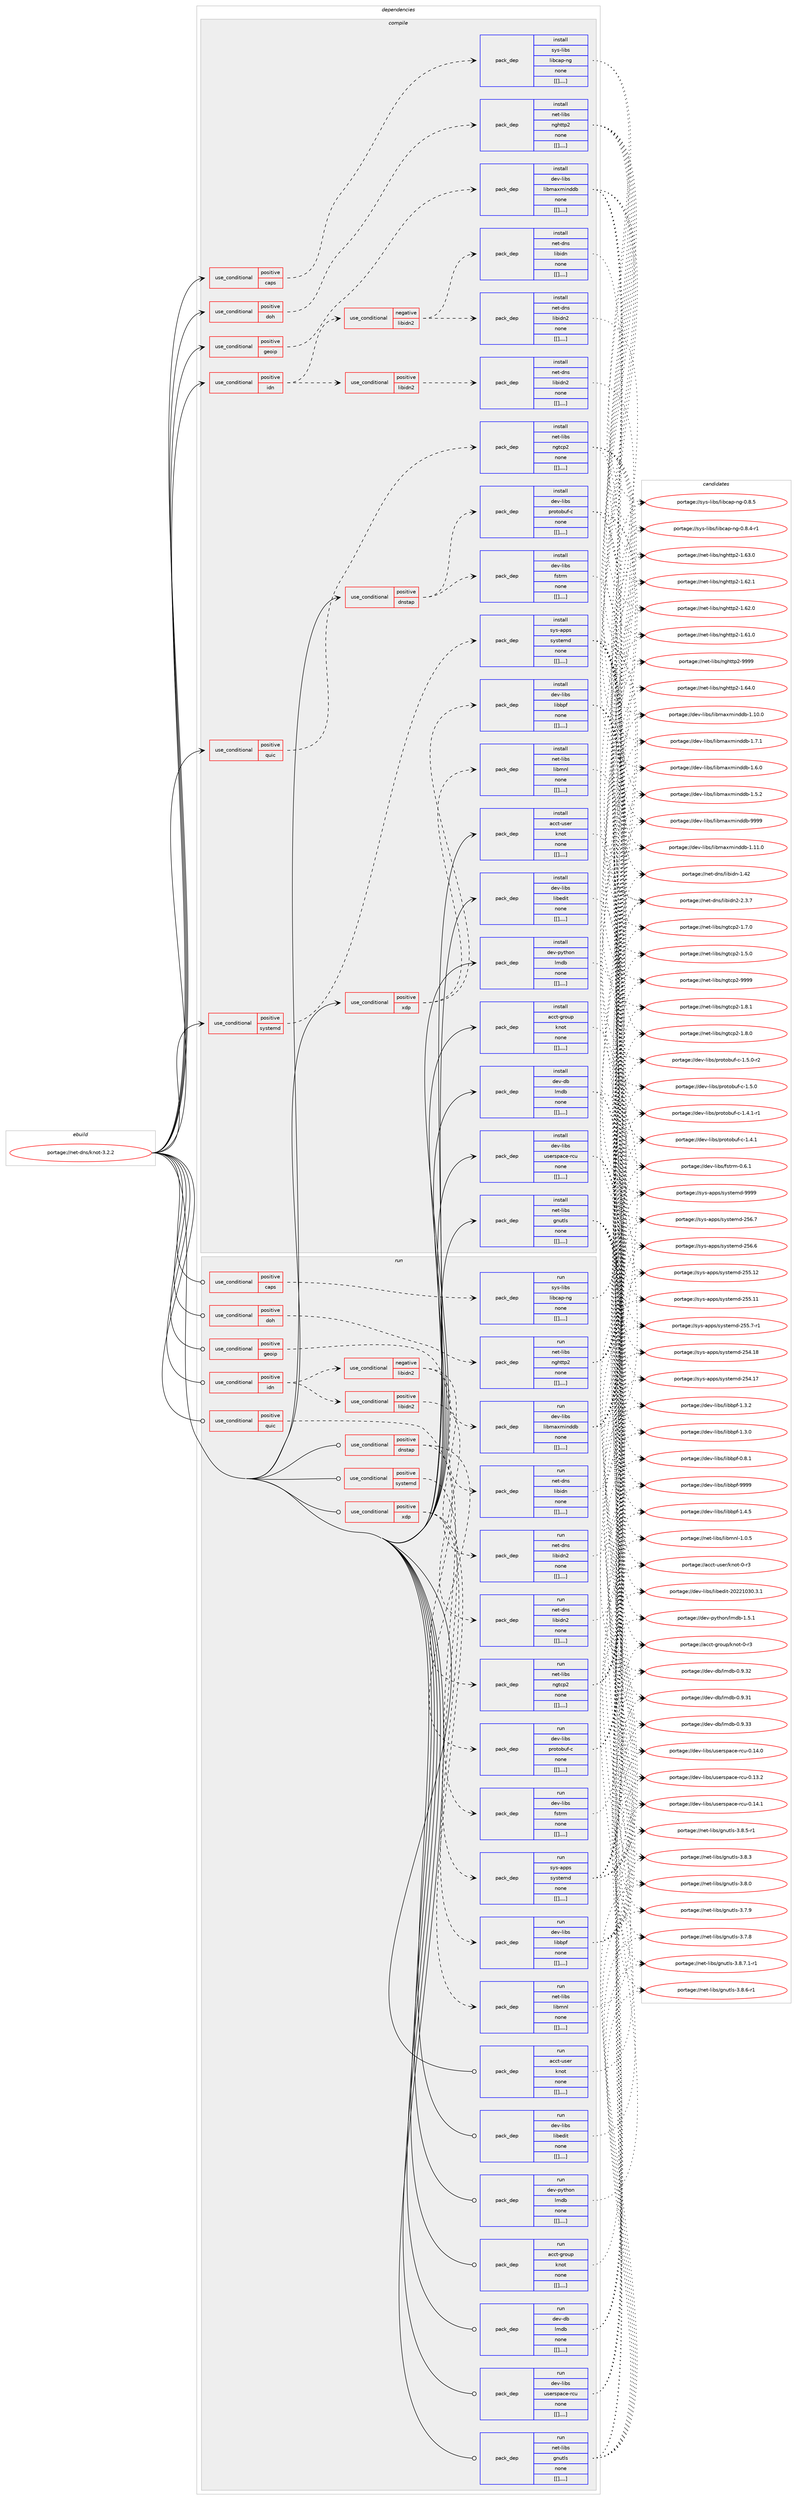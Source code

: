 digraph prolog {

# *************
# Graph options
# *************

newrank=true;
concentrate=true;
compound=true;
graph [rankdir=LR,fontname=Helvetica,fontsize=10,ranksep=1.5];#, ranksep=2.5, nodesep=0.2];
edge  [arrowhead=vee];
node  [fontname=Helvetica,fontsize=10];

# **********
# The ebuild
# **********

subgraph cluster_leftcol {
color=gray;
label=<<i>ebuild</i>>;
id [label="portage://net-dns/knot-3.2.2", color=red, width=4, href="../net-dns/knot-3.2.2.svg"];
}

# ****************
# The dependencies
# ****************

subgraph cluster_midcol {
color=gray;
label=<<i>dependencies</i>>;
subgraph cluster_compile {
fillcolor="#eeeeee";
style=filled;
label=<<i>compile</i>>;
subgraph cond95953 {
dependency368768 [label=<<TABLE BORDER="0" CELLBORDER="1" CELLSPACING="0" CELLPADDING="4"><TR><TD ROWSPAN="3" CELLPADDING="10">use_conditional</TD></TR><TR><TD>positive</TD></TR><TR><TD>caps</TD></TR></TABLE>>, shape=none, color=red];
subgraph pack269928 {
dependency368772 [label=<<TABLE BORDER="0" CELLBORDER="1" CELLSPACING="0" CELLPADDING="4" WIDTH="220"><TR><TD ROWSPAN="6" CELLPADDING="30">pack_dep</TD></TR><TR><TD WIDTH="110">install</TD></TR><TR><TD>sys-libs</TD></TR><TR><TD>libcap-ng</TD></TR><TR><TD>none</TD></TR><TR><TD>[[],,,,]</TD></TR></TABLE>>, shape=none, color=blue];
}
dependency368768:e -> dependency368772:w [weight=20,style="dashed",arrowhead="vee"];
}
id:e -> dependency368768:w [weight=20,style="solid",arrowhead="vee"];
subgraph cond95979 {
dependency368817 [label=<<TABLE BORDER="0" CELLBORDER="1" CELLSPACING="0" CELLPADDING="4"><TR><TD ROWSPAN="3" CELLPADDING="10">use_conditional</TD></TR><TR><TD>positive</TD></TR><TR><TD>dnstap</TD></TR></TABLE>>, shape=none, color=red];
subgraph pack269955 {
dependency368820 [label=<<TABLE BORDER="0" CELLBORDER="1" CELLSPACING="0" CELLPADDING="4" WIDTH="220"><TR><TD ROWSPAN="6" CELLPADDING="30">pack_dep</TD></TR><TR><TD WIDTH="110">install</TD></TR><TR><TD>dev-libs</TD></TR><TR><TD>fstrm</TD></TR><TR><TD>none</TD></TR><TR><TD>[[],,,,]</TD></TR></TABLE>>, shape=none, color=blue];
}
dependency368817:e -> dependency368820:w [weight=20,style="dashed",arrowhead="vee"];
subgraph pack269988 {
dependency368891 [label=<<TABLE BORDER="0" CELLBORDER="1" CELLSPACING="0" CELLPADDING="4" WIDTH="220"><TR><TD ROWSPAN="6" CELLPADDING="30">pack_dep</TD></TR><TR><TD WIDTH="110">install</TD></TR><TR><TD>dev-libs</TD></TR><TR><TD>protobuf-c</TD></TR><TR><TD>none</TD></TR><TR><TD>[[],,,,]</TD></TR></TABLE>>, shape=none, color=blue];
}
dependency368817:e -> dependency368891:w [weight=20,style="dashed",arrowhead="vee"];
}
id:e -> dependency368817:w [weight=20,style="solid",arrowhead="vee"];
subgraph cond96036 {
dependency368938 [label=<<TABLE BORDER="0" CELLBORDER="1" CELLSPACING="0" CELLPADDING="4"><TR><TD ROWSPAN="3" CELLPADDING="10">use_conditional</TD></TR><TR><TD>positive</TD></TR><TR><TD>doh</TD></TR></TABLE>>, shape=none, color=red];
subgraph pack270042 {
dependency368985 [label=<<TABLE BORDER="0" CELLBORDER="1" CELLSPACING="0" CELLPADDING="4" WIDTH="220"><TR><TD ROWSPAN="6" CELLPADDING="30">pack_dep</TD></TR><TR><TD WIDTH="110">install</TD></TR><TR><TD>net-libs</TD></TR><TR><TD>nghttp2</TD></TR><TR><TD>none</TD></TR><TR><TD>[[],,,,]</TD></TR></TABLE>>, shape=none, color=blue];
}
dependency368938:e -> dependency368985:w [weight=20,style="dashed",arrowhead="vee"];
}
id:e -> dependency368938:w [weight=20,style="solid",arrowhead="vee"];
subgraph cond96064 {
dependency369078 [label=<<TABLE BORDER="0" CELLBORDER="1" CELLSPACING="0" CELLPADDING="4"><TR><TD ROWSPAN="3" CELLPADDING="10">use_conditional</TD></TR><TR><TD>positive</TD></TR><TR><TD>geoip</TD></TR></TABLE>>, shape=none, color=red];
subgraph pack270116 {
dependency369081 [label=<<TABLE BORDER="0" CELLBORDER="1" CELLSPACING="0" CELLPADDING="4" WIDTH="220"><TR><TD ROWSPAN="6" CELLPADDING="30">pack_dep</TD></TR><TR><TD WIDTH="110">install</TD></TR><TR><TD>dev-libs</TD></TR><TR><TD>libmaxminddb</TD></TR><TR><TD>none</TD></TR><TR><TD>[[],,,,]</TD></TR></TABLE>>, shape=none, color=blue];
}
dependency369078:e -> dependency369081:w [weight=20,style="dashed",arrowhead="vee"];
}
id:e -> dependency369078:w [weight=20,style="solid",arrowhead="vee"];
subgraph cond96093 {
dependency369088 [label=<<TABLE BORDER="0" CELLBORDER="1" CELLSPACING="0" CELLPADDING="4"><TR><TD ROWSPAN="3" CELLPADDING="10">use_conditional</TD></TR><TR><TD>positive</TD></TR><TR><TD>idn</TD></TR></TABLE>>, shape=none, color=red];
subgraph cond96096 {
dependency369115 [label=<<TABLE BORDER="0" CELLBORDER="1" CELLSPACING="0" CELLPADDING="4"><TR><TD ROWSPAN="3" CELLPADDING="10">use_conditional</TD></TR><TR><TD>negative</TD></TR><TR><TD>libidn2</TD></TR></TABLE>>, shape=none, color=red];
subgraph pack270143 {
dependency369140 [label=<<TABLE BORDER="0" CELLBORDER="1" CELLSPACING="0" CELLPADDING="4" WIDTH="220"><TR><TD ROWSPAN="6" CELLPADDING="30">pack_dep</TD></TR><TR><TD WIDTH="110">install</TD></TR><TR><TD>net-dns</TD></TR><TR><TD>libidn</TD></TR><TR><TD>none</TD></TR><TR><TD>[[],,,,]</TD></TR></TABLE>>, shape=none, color=blue];
}
dependency369115:e -> dependency369140:w [weight=20,style="dashed",arrowhead="vee"];
subgraph pack270145 {
dependency369143 [label=<<TABLE BORDER="0" CELLBORDER="1" CELLSPACING="0" CELLPADDING="4" WIDTH="220"><TR><TD ROWSPAN="6" CELLPADDING="30">pack_dep</TD></TR><TR><TD WIDTH="110">install</TD></TR><TR><TD>net-dns</TD></TR><TR><TD>libidn2</TD></TR><TR><TD>none</TD></TR><TR><TD>[[],,,,]</TD></TR></TABLE>>, shape=none, color=blue];
}
dependency369115:e -> dependency369143:w [weight=20,style="dashed",arrowhead="vee"];
}
dependency369088:e -> dependency369115:w [weight=20,style="dashed",arrowhead="vee"];
subgraph cond96123 {
dependency369194 [label=<<TABLE BORDER="0" CELLBORDER="1" CELLSPACING="0" CELLPADDING="4"><TR><TD ROWSPAN="3" CELLPADDING="10">use_conditional</TD></TR><TR><TD>positive</TD></TR><TR><TD>libidn2</TD></TR></TABLE>>, shape=none, color=red];
subgraph pack270180 {
dependency369196 [label=<<TABLE BORDER="0" CELLBORDER="1" CELLSPACING="0" CELLPADDING="4" WIDTH="220"><TR><TD ROWSPAN="6" CELLPADDING="30">pack_dep</TD></TR><TR><TD WIDTH="110">install</TD></TR><TR><TD>net-dns</TD></TR><TR><TD>libidn2</TD></TR><TR><TD>none</TD></TR><TR><TD>[[],,,,]</TD></TR></TABLE>>, shape=none, color=blue];
}
dependency369194:e -> dependency369196:w [weight=20,style="dashed",arrowhead="vee"];
}
dependency369088:e -> dependency369194:w [weight=20,style="dashed",arrowhead="vee"];
}
id:e -> dependency369088:w [weight=20,style="solid",arrowhead="vee"];
subgraph cond96155 {
dependency369226 [label=<<TABLE BORDER="0" CELLBORDER="1" CELLSPACING="0" CELLPADDING="4"><TR><TD ROWSPAN="3" CELLPADDING="10">use_conditional</TD></TR><TR><TD>positive</TD></TR><TR><TD>quic</TD></TR></TABLE>>, shape=none, color=red];
subgraph pack270221 {
dependency369300 [label=<<TABLE BORDER="0" CELLBORDER="1" CELLSPACING="0" CELLPADDING="4" WIDTH="220"><TR><TD ROWSPAN="6" CELLPADDING="30">pack_dep</TD></TR><TR><TD WIDTH="110">install</TD></TR><TR><TD>net-libs</TD></TR><TR><TD>ngtcp2</TD></TR><TR><TD>none</TD></TR><TR><TD>[[],,,,]</TD></TR></TABLE>>, shape=none, color=blue];
}
dependency369226:e -> dependency369300:w [weight=20,style="dashed",arrowhead="vee"];
}
id:e -> dependency369226:w [weight=20,style="solid",arrowhead="vee"];
subgraph cond96195 {
dependency369306 [label=<<TABLE BORDER="0" CELLBORDER="1" CELLSPACING="0" CELLPADDING="4"><TR><TD ROWSPAN="3" CELLPADDING="10">use_conditional</TD></TR><TR><TD>positive</TD></TR><TR><TD>systemd</TD></TR></TABLE>>, shape=none, color=red];
subgraph pack270263 {
dependency369380 [label=<<TABLE BORDER="0" CELLBORDER="1" CELLSPACING="0" CELLPADDING="4" WIDTH="220"><TR><TD ROWSPAN="6" CELLPADDING="30">pack_dep</TD></TR><TR><TD WIDTH="110">install</TD></TR><TR><TD>sys-apps</TD></TR><TR><TD>systemd</TD></TR><TR><TD>none</TD></TR><TR><TD>[[],,,,]</TD></TR></TABLE>>, shape=none, color=blue];
}
dependency369306:e -> dependency369380:w [weight=20,style="dashed",arrowhead="vee"];
}
id:e -> dependency369306:w [weight=20,style="solid",arrowhead="vee"];
subgraph cond96250 {
dependency369481 [label=<<TABLE BORDER="0" CELLBORDER="1" CELLSPACING="0" CELLPADDING="4"><TR><TD ROWSPAN="3" CELLPADDING="10">use_conditional</TD></TR><TR><TD>positive</TD></TR><TR><TD>xdp</TD></TR></TABLE>>, shape=none, color=red];
subgraph pack270350 {
dependency369530 [label=<<TABLE BORDER="0" CELLBORDER="1" CELLSPACING="0" CELLPADDING="4" WIDTH="220"><TR><TD ROWSPAN="6" CELLPADDING="30">pack_dep</TD></TR><TR><TD WIDTH="110">install</TD></TR><TR><TD>dev-libs</TD></TR><TR><TD>libbpf</TD></TR><TR><TD>none</TD></TR><TR><TD>[[],,,,]</TD></TR></TABLE>>, shape=none, color=blue];
}
dependency369481:e -> dependency369530:w [weight=20,style="dashed",arrowhead="vee"];
subgraph pack270367 {
dependency369537 [label=<<TABLE BORDER="0" CELLBORDER="1" CELLSPACING="0" CELLPADDING="4" WIDTH="220"><TR><TD ROWSPAN="6" CELLPADDING="30">pack_dep</TD></TR><TR><TD WIDTH="110">install</TD></TR><TR><TD>net-libs</TD></TR><TR><TD>libmnl</TD></TR><TR><TD>none</TD></TR><TR><TD>[[],,,,]</TD></TR></TABLE>>, shape=none, color=blue];
}
dependency369481:e -> dependency369537:w [weight=20,style="dashed",arrowhead="vee"];
}
id:e -> dependency369481:w [weight=20,style="solid",arrowhead="vee"];
subgraph pack270369 {
dependency369587 [label=<<TABLE BORDER="0" CELLBORDER="1" CELLSPACING="0" CELLPADDING="4" WIDTH="220"><TR><TD ROWSPAN="6" CELLPADDING="30">pack_dep</TD></TR><TR><TD WIDTH="110">install</TD></TR><TR><TD>acct-group</TD></TR><TR><TD>knot</TD></TR><TR><TD>none</TD></TR><TR><TD>[[],,,,]</TD></TR></TABLE>>, shape=none, color=blue];
}
id:e -> dependency369587:w [weight=20,style="solid",arrowhead="vee"];
subgraph pack270406 {
dependency369634 [label=<<TABLE BORDER="0" CELLBORDER="1" CELLSPACING="0" CELLPADDING="4" WIDTH="220"><TR><TD ROWSPAN="6" CELLPADDING="30">pack_dep</TD></TR><TR><TD WIDTH="110">install</TD></TR><TR><TD>acct-user</TD></TR><TR><TD>knot</TD></TR><TR><TD>none</TD></TR><TR><TD>[[],,,,]</TD></TR></TABLE>>, shape=none, color=blue];
}
id:e -> dependency369634:w [weight=20,style="solid",arrowhead="vee"];
subgraph pack270456 {
dependency369685 [label=<<TABLE BORDER="0" CELLBORDER="1" CELLSPACING="0" CELLPADDING="4" WIDTH="220"><TR><TD ROWSPAN="6" CELLPADDING="30">pack_dep</TD></TR><TR><TD WIDTH="110">install</TD></TR><TR><TD>dev-db</TD></TR><TR><TD>lmdb</TD></TR><TR><TD>none</TD></TR><TR><TD>[[],,,,]</TD></TR></TABLE>>, shape=none, color=blue];
}
id:e -> dependency369685:w [weight=20,style="solid",arrowhead="vee"];
subgraph pack270488 {
dependency369719 [label=<<TABLE BORDER="0" CELLBORDER="1" CELLSPACING="0" CELLPADDING="4" WIDTH="220"><TR><TD ROWSPAN="6" CELLPADDING="30">pack_dep</TD></TR><TR><TD WIDTH="110">install</TD></TR><TR><TD>dev-libs</TD></TR><TR><TD>libedit</TD></TR><TR><TD>none</TD></TR><TR><TD>[[],,,,]</TD></TR></TABLE>>, shape=none, color=blue];
}
id:e -> dependency369719:w [weight=20,style="solid",arrowhead="vee"];
subgraph pack270490 {
dependency369721 [label=<<TABLE BORDER="0" CELLBORDER="1" CELLSPACING="0" CELLPADDING="4" WIDTH="220"><TR><TD ROWSPAN="6" CELLPADDING="30">pack_dep</TD></TR><TR><TD WIDTH="110">install</TD></TR><TR><TD>dev-libs</TD></TR><TR><TD>userspace-rcu</TD></TR><TR><TD>none</TD></TR><TR><TD>[[],,,,]</TD></TR></TABLE>>, shape=none, color=blue];
}
id:e -> dependency369721:w [weight=20,style="solid",arrowhead="vee"];
subgraph pack270503 {
dependency369748 [label=<<TABLE BORDER="0" CELLBORDER="1" CELLSPACING="0" CELLPADDING="4" WIDTH="220"><TR><TD ROWSPAN="6" CELLPADDING="30">pack_dep</TD></TR><TR><TD WIDTH="110">install</TD></TR><TR><TD>dev-python</TD></TR><TR><TD>lmdb</TD></TR><TR><TD>none</TD></TR><TR><TD>[[],,,,]</TD></TR></TABLE>>, shape=none, color=blue];
}
id:e -> dependency369748:w [weight=20,style="solid",arrowhead="vee"];
subgraph pack270522 {
dependency369803 [label=<<TABLE BORDER="0" CELLBORDER="1" CELLSPACING="0" CELLPADDING="4" WIDTH="220"><TR><TD ROWSPAN="6" CELLPADDING="30">pack_dep</TD></TR><TR><TD WIDTH="110">install</TD></TR><TR><TD>net-libs</TD></TR><TR><TD>gnutls</TD></TR><TR><TD>none</TD></TR><TR><TD>[[],,,,]</TD></TR></TABLE>>, shape=none, color=blue];
}
id:e -> dependency369803:w [weight=20,style="solid",arrowhead="vee"];
}
subgraph cluster_compileandrun {
fillcolor="#eeeeee";
style=filled;
label=<<i>compile and run</i>>;
}
subgraph cluster_run {
fillcolor="#eeeeee";
style=filled;
label=<<i>run</i>>;
subgraph cond96402 {
dependency369833 [label=<<TABLE BORDER="0" CELLBORDER="1" CELLSPACING="0" CELLPADDING="4"><TR><TD ROWSPAN="3" CELLPADDING="10">use_conditional</TD></TR><TR><TD>positive</TD></TR><TR><TD>caps</TD></TR></TABLE>>, shape=none, color=red];
subgraph pack270598 {
dependency369953 [label=<<TABLE BORDER="0" CELLBORDER="1" CELLSPACING="0" CELLPADDING="4" WIDTH="220"><TR><TD ROWSPAN="6" CELLPADDING="30">pack_dep</TD></TR><TR><TD WIDTH="110">run</TD></TR><TR><TD>sys-libs</TD></TR><TR><TD>libcap-ng</TD></TR><TR><TD>none</TD></TR><TR><TD>[[],,,,]</TD></TR></TABLE>>, shape=none, color=blue];
}
dependency369833:e -> dependency369953:w [weight=20,style="dashed",arrowhead="vee"];
}
id:e -> dependency369833:w [weight=20,style="solid",arrowhead="odot"];
subgraph cond96466 {
dependency370027 [label=<<TABLE BORDER="0" CELLBORDER="1" CELLSPACING="0" CELLPADDING="4"><TR><TD ROWSPAN="3" CELLPADDING="10">use_conditional</TD></TR><TR><TD>positive</TD></TR><TR><TD>dnstap</TD></TR></TABLE>>, shape=none, color=red];
subgraph pack270697 {
dependency370071 [label=<<TABLE BORDER="0" CELLBORDER="1" CELLSPACING="0" CELLPADDING="4" WIDTH="220"><TR><TD ROWSPAN="6" CELLPADDING="30">pack_dep</TD></TR><TR><TD WIDTH="110">run</TD></TR><TR><TD>dev-libs</TD></TR><TR><TD>fstrm</TD></TR><TR><TD>none</TD></TR><TR><TD>[[],,,,]</TD></TR></TABLE>>, shape=none, color=blue];
}
dependency370027:e -> dependency370071:w [weight=20,style="dashed",arrowhead="vee"];
subgraph pack270700 {
dependency370142 [label=<<TABLE BORDER="0" CELLBORDER="1" CELLSPACING="0" CELLPADDING="4" WIDTH="220"><TR><TD ROWSPAN="6" CELLPADDING="30">pack_dep</TD></TR><TR><TD WIDTH="110">run</TD></TR><TR><TD>dev-libs</TD></TR><TR><TD>protobuf-c</TD></TR><TR><TD>none</TD></TR><TR><TD>[[],,,,]</TD></TR></TABLE>>, shape=none, color=blue];
}
dependency370027:e -> dependency370142:w [weight=20,style="dashed",arrowhead="vee"];
}
id:e -> dependency370027:w [weight=20,style="solid",arrowhead="odot"];
subgraph cond96546 {
dependency370195 [label=<<TABLE BORDER="0" CELLBORDER="1" CELLSPACING="0" CELLPADDING="4"><TR><TD ROWSPAN="3" CELLPADDING="10">use_conditional</TD></TR><TR><TD>positive</TD></TR><TR><TD>doh</TD></TR></TABLE>>, shape=none, color=red];
subgraph pack270769 {
dependency370197 [label=<<TABLE BORDER="0" CELLBORDER="1" CELLSPACING="0" CELLPADDING="4" WIDTH="220"><TR><TD ROWSPAN="6" CELLPADDING="30">pack_dep</TD></TR><TR><TD WIDTH="110">run</TD></TR><TR><TD>net-libs</TD></TR><TR><TD>nghttp2</TD></TR><TR><TD>none</TD></TR><TR><TD>[[],,,,]</TD></TR></TABLE>>, shape=none, color=blue];
}
dependency370195:e -> dependency370197:w [weight=20,style="dashed",arrowhead="vee"];
}
id:e -> dependency370195:w [weight=20,style="solid",arrowhead="odot"];
subgraph cond96556 {
dependency370223 [label=<<TABLE BORDER="0" CELLBORDER="1" CELLSPACING="0" CELLPADDING="4"><TR><TD ROWSPAN="3" CELLPADDING="10">use_conditional</TD></TR><TR><TD>positive</TD></TR><TR><TD>geoip</TD></TR></TABLE>>, shape=none, color=red];
subgraph pack270784 {
dependency370249 [label=<<TABLE BORDER="0" CELLBORDER="1" CELLSPACING="0" CELLPADDING="4" WIDTH="220"><TR><TD ROWSPAN="6" CELLPADDING="30">pack_dep</TD></TR><TR><TD WIDTH="110">run</TD></TR><TR><TD>dev-libs</TD></TR><TR><TD>libmaxminddb</TD></TR><TR><TD>none</TD></TR><TR><TD>[[],,,,]</TD></TR></TABLE>>, shape=none, color=blue];
}
dependency370223:e -> dependency370249:w [weight=20,style="dashed",arrowhead="vee"];
}
id:e -> dependency370223:w [weight=20,style="solid",arrowhead="odot"];
subgraph cond96593 {
dependency370280 [label=<<TABLE BORDER="0" CELLBORDER="1" CELLSPACING="0" CELLPADDING="4"><TR><TD ROWSPAN="3" CELLPADDING="10">use_conditional</TD></TR><TR><TD>positive</TD></TR><TR><TD>idn</TD></TR></TABLE>>, shape=none, color=red];
subgraph cond96602 {
dependency370302 [label=<<TABLE BORDER="0" CELLBORDER="1" CELLSPACING="0" CELLPADDING="4"><TR><TD ROWSPAN="3" CELLPADDING="10">use_conditional</TD></TR><TR><TD>negative</TD></TR><TR><TD>libidn2</TD></TR></TABLE>>, shape=none, color=red];
subgraph pack270840 {
dependency370329 [label=<<TABLE BORDER="0" CELLBORDER="1" CELLSPACING="0" CELLPADDING="4" WIDTH="220"><TR><TD ROWSPAN="6" CELLPADDING="30">pack_dep</TD></TR><TR><TD WIDTH="110">run</TD></TR><TR><TD>net-dns</TD></TR><TR><TD>libidn</TD></TR><TR><TD>none</TD></TR><TR><TD>[[],,,,]</TD></TR></TABLE>>, shape=none, color=blue];
}
dependency370302:e -> dependency370329:w [weight=20,style="dashed",arrowhead="vee"];
subgraph pack270842 {
dependency370333 [label=<<TABLE BORDER="0" CELLBORDER="1" CELLSPACING="0" CELLPADDING="4" WIDTH="220"><TR><TD ROWSPAN="6" CELLPADDING="30">pack_dep</TD></TR><TR><TD WIDTH="110">run</TD></TR><TR><TD>net-dns</TD></TR><TR><TD>libidn2</TD></TR><TR><TD>none</TD></TR><TR><TD>[[],,,,]</TD></TR></TABLE>>, shape=none, color=blue];
}
dependency370302:e -> dependency370333:w [weight=20,style="dashed",arrowhead="vee"];
}
dependency370280:e -> dependency370302:w [weight=20,style="dashed",arrowhead="vee"];
subgraph cond96659 {
dependency370433 [label=<<TABLE BORDER="0" CELLBORDER="1" CELLSPACING="0" CELLPADDING="4"><TR><TD ROWSPAN="3" CELLPADDING="10">use_conditional</TD></TR><TR><TD>positive</TD></TR><TR><TD>libidn2</TD></TR></TABLE>>, shape=none, color=red];
subgraph pack270906 {
dependency370437 [label=<<TABLE BORDER="0" CELLBORDER="1" CELLSPACING="0" CELLPADDING="4" WIDTH="220"><TR><TD ROWSPAN="6" CELLPADDING="30">pack_dep</TD></TR><TR><TD WIDTH="110">run</TD></TR><TR><TD>net-dns</TD></TR><TR><TD>libidn2</TD></TR><TR><TD>none</TD></TR><TR><TD>[[],,,,]</TD></TR></TABLE>>, shape=none, color=blue];
}
dependency370433:e -> dependency370437:w [weight=20,style="dashed",arrowhead="vee"];
}
dependency370280:e -> dependency370433:w [weight=20,style="dashed",arrowhead="vee"];
}
id:e -> dependency370280:w [weight=20,style="solid",arrowhead="odot"];
subgraph cond96665 {
dependency370447 [label=<<TABLE BORDER="0" CELLBORDER="1" CELLSPACING="0" CELLPADDING="4"><TR><TD ROWSPAN="3" CELLPADDING="10">use_conditional</TD></TR><TR><TD>positive</TD></TR><TR><TD>quic</TD></TR></TABLE>>, shape=none, color=red];
subgraph pack270968 {
dependency370548 [label=<<TABLE BORDER="0" CELLBORDER="1" CELLSPACING="0" CELLPADDING="4" WIDTH="220"><TR><TD ROWSPAN="6" CELLPADDING="30">pack_dep</TD></TR><TR><TD WIDTH="110">run</TD></TR><TR><TD>net-libs</TD></TR><TR><TD>ngtcp2</TD></TR><TR><TD>none</TD></TR><TR><TD>[[],,,,]</TD></TR></TABLE>>, shape=none, color=blue];
}
dependency370447:e -> dependency370548:w [weight=20,style="dashed",arrowhead="vee"];
}
id:e -> dependency370447:w [weight=20,style="solid",arrowhead="odot"];
subgraph cond96704 {
dependency370575 [label=<<TABLE BORDER="0" CELLBORDER="1" CELLSPACING="0" CELLPADDING="4"><TR><TD ROWSPAN="3" CELLPADDING="10">use_conditional</TD></TR><TR><TD>positive</TD></TR><TR><TD>systemd</TD></TR></TABLE>>, shape=none, color=red];
subgraph pack271000 {
dependency370619 [label=<<TABLE BORDER="0" CELLBORDER="1" CELLSPACING="0" CELLPADDING="4" WIDTH="220"><TR><TD ROWSPAN="6" CELLPADDING="30">pack_dep</TD></TR><TR><TD WIDTH="110">run</TD></TR><TR><TD>sys-apps</TD></TR><TR><TD>systemd</TD></TR><TR><TD>none</TD></TR><TR><TD>[[],,,,]</TD></TR></TABLE>>, shape=none, color=blue];
}
dependency370575:e -> dependency370619:w [weight=20,style="dashed",arrowhead="vee"];
}
id:e -> dependency370575:w [weight=20,style="solid",arrowhead="odot"];
subgraph cond96756 {
dependency370687 [label=<<TABLE BORDER="0" CELLBORDER="1" CELLSPACING="0" CELLPADDING="4"><TR><TD ROWSPAN="3" CELLPADDING="10">use_conditional</TD></TR><TR><TD>positive</TD></TR><TR><TD>xdp</TD></TR></TABLE>>, shape=none, color=red];
subgraph pack271133 {
dependency370870 [label=<<TABLE BORDER="0" CELLBORDER="1" CELLSPACING="0" CELLPADDING="4" WIDTH="220"><TR><TD ROWSPAN="6" CELLPADDING="30">pack_dep</TD></TR><TR><TD WIDTH="110">run</TD></TR><TR><TD>dev-libs</TD></TR><TR><TD>libbpf</TD></TR><TR><TD>none</TD></TR><TR><TD>[[],,,,]</TD></TR></TABLE>>, shape=none, color=blue];
}
dependency370687:e -> dependency370870:w [weight=20,style="dashed",arrowhead="vee"];
subgraph pack271167 {
dependency370917 [label=<<TABLE BORDER="0" CELLBORDER="1" CELLSPACING="0" CELLPADDING="4" WIDTH="220"><TR><TD ROWSPAN="6" CELLPADDING="30">pack_dep</TD></TR><TR><TD WIDTH="110">run</TD></TR><TR><TD>net-libs</TD></TR><TR><TD>libmnl</TD></TR><TR><TD>none</TD></TR><TR><TD>[[],,,,]</TD></TR></TABLE>>, shape=none, color=blue];
}
dependency370687:e -> dependency370917:w [weight=20,style="dashed",arrowhead="vee"];
}
id:e -> dependency370687:w [weight=20,style="solid",arrowhead="odot"];
subgraph pack271186 {
dependency370925 [label=<<TABLE BORDER="0" CELLBORDER="1" CELLSPACING="0" CELLPADDING="4" WIDTH="220"><TR><TD ROWSPAN="6" CELLPADDING="30">pack_dep</TD></TR><TR><TD WIDTH="110">run</TD></TR><TR><TD>acct-group</TD></TR><TR><TD>knot</TD></TR><TR><TD>none</TD></TR><TR><TD>[[],,,,]</TD></TR></TABLE>>, shape=none, color=blue];
}
id:e -> dependency370925:w [weight=20,style="solid",arrowhead="odot"];
subgraph pack271217 {
dependency370969 [label=<<TABLE BORDER="0" CELLBORDER="1" CELLSPACING="0" CELLPADDING="4" WIDTH="220"><TR><TD ROWSPAN="6" CELLPADDING="30">pack_dep</TD></TR><TR><TD WIDTH="110">run</TD></TR><TR><TD>acct-user</TD></TR><TR><TD>knot</TD></TR><TR><TD>none</TD></TR><TR><TD>[[],,,,]</TD></TR></TABLE>>, shape=none, color=blue];
}
id:e -> dependency370969:w [weight=20,style="solid",arrowhead="odot"];
subgraph pack271228 {
dependency371042 [label=<<TABLE BORDER="0" CELLBORDER="1" CELLSPACING="0" CELLPADDING="4" WIDTH="220"><TR><TD ROWSPAN="6" CELLPADDING="30">pack_dep</TD></TR><TR><TD WIDTH="110">run</TD></TR><TR><TD>dev-db</TD></TR><TR><TD>lmdb</TD></TR><TR><TD>none</TD></TR><TR><TD>[[],,,,]</TD></TR></TABLE>>, shape=none, color=blue];
}
id:e -> dependency371042:w [weight=20,style="solid",arrowhead="odot"];
subgraph pack271286 {
dependency371152 [label=<<TABLE BORDER="0" CELLBORDER="1" CELLSPACING="0" CELLPADDING="4" WIDTH="220"><TR><TD ROWSPAN="6" CELLPADDING="30">pack_dep</TD></TR><TR><TD WIDTH="110">run</TD></TR><TR><TD>dev-libs</TD></TR><TR><TD>libedit</TD></TR><TR><TD>none</TD></TR><TR><TD>[[],,,,]</TD></TR></TABLE>>, shape=none, color=blue];
}
id:e -> dependency371152:w [weight=20,style="solid",arrowhead="odot"];
subgraph pack271343 {
dependency371174 [label=<<TABLE BORDER="0" CELLBORDER="1" CELLSPACING="0" CELLPADDING="4" WIDTH="220"><TR><TD ROWSPAN="6" CELLPADDING="30">pack_dep</TD></TR><TR><TD WIDTH="110">run</TD></TR><TR><TD>dev-libs</TD></TR><TR><TD>userspace-rcu</TD></TR><TR><TD>none</TD></TR><TR><TD>[[],,,,]</TD></TR></TABLE>>, shape=none, color=blue];
}
id:e -> dependency371174:w [weight=20,style="solid",arrowhead="odot"];
subgraph pack271346 {
dependency371197 [label=<<TABLE BORDER="0" CELLBORDER="1" CELLSPACING="0" CELLPADDING="4" WIDTH="220"><TR><TD ROWSPAN="6" CELLPADDING="30">pack_dep</TD></TR><TR><TD WIDTH="110">run</TD></TR><TR><TD>dev-python</TD></TR><TR><TD>lmdb</TD></TR><TR><TD>none</TD></TR><TR><TD>[[],,,,]</TD></TR></TABLE>>, shape=none, color=blue];
}
id:e -> dependency371197:w [weight=20,style="solid",arrowhead="odot"];
subgraph pack271361 {
dependency371217 [label=<<TABLE BORDER="0" CELLBORDER="1" CELLSPACING="0" CELLPADDING="4" WIDTH="220"><TR><TD ROWSPAN="6" CELLPADDING="30">pack_dep</TD></TR><TR><TD WIDTH="110">run</TD></TR><TR><TD>net-libs</TD></TR><TR><TD>gnutls</TD></TR><TR><TD>none</TD></TR><TR><TD>[[],,,,]</TD></TR></TABLE>>, shape=none, color=blue];
}
id:e -> dependency371217:w [weight=20,style="solid",arrowhead="odot"];
}
}

# **************
# The candidates
# **************

subgraph cluster_choices {
rank=same;
color=gray;
label=<<i>candidates</i>>;

subgraph choice268868 {
color=black;
nodesep=1;
choice11512111545108105981154710810598999711245110103454846564653 [label="portage://sys-libs/libcap-ng-0.8.5", color=red, width=4,href="../sys-libs/libcap-ng-0.8.5.svg"];
choice115121115451081059811547108105989997112451101034548465646524511449 [label="portage://sys-libs/libcap-ng-0.8.4-r1", color=red, width=4,href="../sys-libs/libcap-ng-0.8.4-r1.svg"];
dependency368772:e -> choice11512111545108105981154710810598999711245110103454846564653:w [style=dotted,weight="100"];
dependency368772:e -> choice115121115451081059811547108105989997112451101034548465646524511449:w [style=dotted,weight="100"];
}
subgraph choice268871 {
color=black;
nodesep=1;
choice100101118451081059811547102115116114109454846544649 [label="portage://dev-libs/fstrm-0.6.1", color=red, width=4,href="../dev-libs/fstrm-0.6.1.svg"];
dependency368820:e -> choice100101118451081059811547102115116114109454846544649:w [style=dotted,weight="100"];
}
subgraph choice268873 {
color=black;
nodesep=1;
choice1001011184510810598115471121141111161119811710245994549465346484511450 [label="portage://dev-libs/protobuf-c-1.5.0-r2", color=red, width=4,href="../dev-libs/protobuf-c-1.5.0-r2.svg"];
choice100101118451081059811547112114111116111981171024599454946534648 [label="portage://dev-libs/protobuf-c-1.5.0", color=red, width=4,href="../dev-libs/protobuf-c-1.5.0.svg"];
choice1001011184510810598115471121141111161119811710245994549465246494511449 [label="portage://dev-libs/protobuf-c-1.4.1-r1", color=red, width=4,href="../dev-libs/protobuf-c-1.4.1-r1.svg"];
choice100101118451081059811547112114111116111981171024599454946524649 [label="portage://dev-libs/protobuf-c-1.4.1", color=red, width=4,href="../dev-libs/protobuf-c-1.4.1.svg"];
dependency368891:e -> choice1001011184510810598115471121141111161119811710245994549465346484511450:w [style=dotted,weight="100"];
dependency368891:e -> choice100101118451081059811547112114111116111981171024599454946534648:w [style=dotted,weight="100"];
dependency368891:e -> choice1001011184510810598115471121141111161119811710245994549465246494511449:w [style=dotted,weight="100"];
dependency368891:e -> choice100101118451081059811547112114111116111981171024599454946524649:w [style=dotted,weight="100"];
}
subgraph choice268876 {
color=black;
nodesep=1;
choice110101116451081059811547110103104116116112504557575757 [label="portage://net-libs/nghttp2-9999", color=red, width=4,href="../net-libs/nghttp2-9999.svg"];
choice1101011164510810598115471101031041161161125045494654524648 [label="portage://net-libs/nghttp2-1.64.0", color=red, width=4,href="../net-libs/nghttp2-1.64.0.svg"];
choice1101011164510810598115471101031041161161125045494654514648 [label="portage://net-libs/nghttp2-1.63.0", color=red, width=4,href="../net-libs/nghttp2-1.63.0.svg"];
choice1101011164510810598115471101031041161161125045494654504649 [label="portage://net-libs/nghttp2-1.62.1", color=red, width=4,href="../net-libs/nghttp2-1.62.1.svg"];
choice1101011164510810598115471101031041161161125045494654504648 [label="portage://net-libs/nghttp2-1.62.0", color=red, width=4,href="../net-libs/nghttp2-1.62.0.svg"];
choice1101011164510810598115471101031041161161125045494654494648 [label="portage://net-libs/nghttp2-1.61.0", color=red, width=4,href="../net-libs/nghttp2-1.61.0.svg"];
dependency368985:e -> choice110101116451081059811547110103104116116112504557575757:w [style=dotted,weight="100"];
dependency368985:e -> choice1101011164510810598115471101031041161161125045494654524648:w [style=dotted,weight="100"];
dependency368985:e -> choice1101011164510810598115471101031041161161125045494654514648:w [style=dotted,weight="100"];
dependency368985:e -> choice1101011164510810598115471101031041161161125045494654504649:w [style=dotted,weight="100"];
dependency368985:e -> choice1101011164510810598115471101031041161161125045494654504648:w [style=dotted,weight="100"];
dependency368985:e -> choice1101011164510810598115471101031041161161125045494654494648:w [style=dotted,weight="100"];
}
subgraph choice268882 {
color=black;
nodesep=1;
choice1001011184510810598115471081059810997120109105110100100984557575757 [label="portage://dev-libs/libmaxminddb-9999", color=red, width=4,href="../dev-libs/libmaxminddb-9999.svg"];
choice10010111845108105981154710810598109971201091051101001009845494649494648 [label="portage://dev-libs/libmaxminddb-1.11.0", color=red, width=4,href="../dev-libs/libmaxminddb-1.11.0.svg"];
choice10010111845108105981154710810598109971201091051101001009845494649484648 [label="portage://dev-libs/libmaxminddb-1.10.0", color=red, width=4,href="../dev-libs/libmaxminddb-1.10.0.svg"];
choice100101118451081059811547108105981099712010910511010010098454946554649 [label="portage://dev-libs/libmaxminddb-1.7.1", color=red, width=4,href="../dev-libs/libmaxminddb-1.7.1.svg"];
choice100101118451081059811547108105981099712010910511010010098454946544648 [label="portage://dev-libs/libmaxminddb-1.6.0", color=red, width=4,href="../dev-libs/libmaxminddb-1.6.0.svg"];
choice100101118451081059811547108105981099712010910511010010098454946534650 [label="portage://dev-libs/libmaxminddb-1.5.2", color=red, width=4,href="../dev-libs/libmaxminddb-1.5.2.svg"];
dependency369081:e -> choice1001011184510810598115471081059810997120109105110100100984557575757:w [style=dotted,weight="100"];
dependency369081:e -> choice10010111845108105981154710810598109971201091051101001009845494649494648:w [style=dotted,weight="100"];
dependency369081:e -> choice10010111845108105981154710810598109971201091051101001009845494649484648:w [style=dotted,weight="100"];
dependency369081:e -> choice100101118451081059811547108105981099712010910511010010098454946554649:w [style=dotted,weight="100"];
dependency369081:e -> choice100101118451081059811547108105981099712010910511010010098454946544648:w [style=dotted,weight="100"];
dependency369081:e -> choice100101118451081059811547108105981099712010910511010010098454946534650:w [style=dotted,weight="100"];
}
subgraph choice268913 {
color=black;
nodesep=1;
choice1101011164510011011547108105981051001104549465250 [label="portage://net-dns/libidn-1.42", color=red, width=4,href="../net-dns/libidn-1.42.svg"];
dependency369140:e -> choice1101011164510011011547108105981051001104549465250:w [style=dotted,weight="100"];
}
subgraph choice268914 {
color=black;
nodesep=1;
choice11010111645100110115471081059810510011050455046514655 [label="portage://net-dns/libidn2-2.3.7", color=red, width=4,href="../net-dns/libidn2-2.3.7.svg"];
dependency369143:e -> choice11010111645100110115471081059810510011050455046514655:w [style=dotted,weight="100"];
}
subgraph choice268915 {
color=black;
nodesep=1;
choice11010111645100110115471081059810510011050455046514655 [label="portage://net-dns/libidn2-2.3.7", color=red, width=4,href="../net-dns/libidn2-2.3.7.svg"];
dependency369196:e -> choice11010111645100110115471081059810510011050455046514655:w [style=dotted,weight="100"];
}
subgraph choice268928 {
color=black;
nodesep=1;
choice11010111645108105981154711010311699112504557575757 [label="portage://net-libs/ngtcp2-9999", color=red, width=4,href="../net-libs/ngtcp2-9999.svg"];
choice1101011164510810598115471101031169911250454946564649 [label="portage://net-libs/ngtcp2-1.8.1", color=red, width=4,href="../net-libs/ngtcp2-1.8.1.svg"];
choice1101011164510810598115471101031169911250454946564648 [label="portage://net-libs/ngtcp2-1.8.0", color=red, width=4,href="../net-libs/ngtcp2-1.8.0.svg"];
choice1101011164510810598115471101031169911250454946554648 [label="portage://net-libs/ngtcp2-1.7.0", color=red, width=4,href="../net-libs/ngtcp2-1.7.0.svg"];
choice1101011164510810598115471101031169911250454946534648 [label="portage://net-libs/ngtcp2-1.5.0", color=red, width=4,href="../net-libs/ngtcp2-1.5.0.svg"];
dependency369300:e -> choice11010111645108105981154711010311699112504557575757:w [style=dotted,weight="100"];
dependency369300:e -> choice1101011164510810598115471101031169911250454946564649:w [style=dotted,weight="100"];
dependency369300:e -> choice1101011164510810598115471101031169911250454946564648:w [style=dotted,weight="100"];
dependency369300:e -> choice1101011164510810598115471101031169911250454946554648:w [style=dotted,weight="100"];
dependency369300:e -> choice1101011164510810598115471101031169911250454946534648:w [style=dotted,weight="100"];
}
subgraph choice268932 {
color=black;
nodesep=1;
choice1151211154597112112115471151211151161011091004557575757 [label="portage://sys-apps/systemd-9999", color=red, width=4,href="../sys-apps/systemd-9999.svg"];
choice115121115459711211211547115121115116101109100455053544655 [label="portage://sys-apps/systemd-256.7", color=red, width=4,href="../sys-apps/systemd-256.7.svg"];
choice115121115459711211211547115121115116101109100455053544654 [label="portage://sys-apps/systemd-256.6", color=red, width=4,href="../sys-apps/systemd-256.6.svg"];
choice11512111545971121121154711512111511610110910045505353464950 [label="portage://sys-apps/systemd-255.12", color=red, width=4,href="../sys-apps/systemd-255.12.svg"];
choice11512111545971121121154711512111511610110910045505353464949 [label="portage://sys-apps/systemd-255.11", color=red, width=4,href="../sys-apps/systemd-255.11.svg"];
choice1151211154597112112115471151211151161011091004550535346554511449 [label="portage://sys-apps/systemd-255.7-r1", color=red, width=4,href="../sys-apps/systemd-255.7-r1.svg"];
choice11512111545971121121154711512111511610110910045505352464956 [label="portage://sys-apps/systemd-254.18", color=red, width=4,href="../sys-apps/systemd-254.18.svg"];
choice11512111545971121121154711512111511610110910045505352464955 [label="portage://sys-apps/systemd-254.17", color=red, width=4,href="../sys-apps/systemd-254.17.svg"];
dependency369380:e -> choice1151211154597112112115471151211151161011091004557575757:w [style=dotted,weight="100"];
dependency369380:e -> choice115121115459711211211547115121115116101109100455053544655:w [style=dotted,weight="100"];
dependency369380:e -> choice115121115459711211211547115121115116101109100455053544654:w [style=dotted,weight="100"];
dependency369380:e -> choice11512111545971121121154711512111511610110910045505353464950:w [style=dotted,weight="100"];
dependency369380:e -> choice11512111545971121121154711512111511610110910045505353464949:w [style=dotted,weight="100"];
dependency369380:e -> choice1151211154597112112115471151211151161011091004550535346554511449:w [style=dotted,weight="100"];
dependency369380:e -> choice11512111545971121121154711512111511610110910045505352464956:w [style=dotted,weight="100"];
dependency369380:e -> choice11512111545971121121154711512111511610110910045505352464955:w [style=dotted,weight="100"];
}
subgraph choice268938 {
color=black;
nodesep=1;
choice10010111845108105981154710810598981121024557575757 [label="portage://dev-libs/libbpf-9999", color=red, width=4,href="../dev-libs/libbpf-9999.svg"];
choice1001011184510810598115471081059898112102454946524653 [label="portage://dev-libs/libbpf-1.4.5", color=red, width=4,href="../dev-libs/libbpf-1.4.5.svg"];
choice1001011184510810598115471081059898112102454946514650 [label="portage://dev-libs/libbpf-1.3.2", color=red, width=4,href="../dev-libs/libbpf-1.3.2.svg"];
choice1001011184510810598115471081059898112102454946514648 [label="portage://dev-libs/libbpf-1.3.0", color=red, width=4,href="../dev-libs/libbpf-1.3.0.svg"];
choice1001011184510810598115471081059898112102454846564649 [label="portage://dev-libs/libbpf-0.8.1", color=red, width=4,href="../dev-libs/libbpf-0.8.1.svg"];
dependency369530:e -> choice10010111845108105981154710810598981121024557575757:w [style=dotted,weight="100"];
dependency369530:e -> choice1001011184510810598115471081059898112102454946524653:w [style=dotted,weight="100"];
dependency369530:e -> choice1001011184510810598115471081059898112102454946514650:w [style=dotted,weight="100"];
dependency369530:e -> choice1001011184510810598115471081059898112102454946514648:w [style=dotted,weight="100"];
dependency369530:e -> choice1001011184510810598115471081059898112102454846564649:w [style=dotted,weight="100"];
}
subgraph choice268970 {
color=black;
nodesep=1;
choice11010111645108105981154710810598109110108454946484653 [label="portage://net-libs/libmnl-1.0.5", color=red, width=4,href="../net-libs/libmnl-1.0.5.svg"];
dependency369537:e -> choice11010111645108105981154710810598109110108454946484653:w [style=dotted,weight="100"];
}
subgraph choice268972 {
color=black;
nodesep=1;
choice979999116451031141111171124710711011111645484511451 [label="portage://acct-group/knot-0-r3", color=red, width=4,href="../acct-group/knot-0-r3.svg"];
dependency369587:e -> choice979999116451031141111171124710711011111645484511451:w [style=dotted,weight="100"];
}
subgraph choice268977 {
color=black;
nodesep=1;
choice979999116451171151011144710711011111645484511451 [label="portage://acct-user/knot-0-r3", color=red, width=4,href="../acct-user/knot-0-r3.svg"];
dependency369634:e -> choice979999116451171151011144710711011111645484511451:w [style=dotted,weight="100"];
}
subgraph choice269008 {
color=black;
nodesep=1;
choice1001011184510098471081091009845484657465151 [label="portage://dev-db/lmdb-0.9.33", color=red, width=4,href="../dev-db/lmdb-0.9.33.svg"];
choice1001011184510098471081091009845484657465150 [label="portage://dev-db/lmdb-0.9.32", color=red, width=4,href="../dev-db/lmdb-0.9.32.svg"];
choice1001011184510098471081091009845484657465149 [label="portage://dev-db/lmdb-0.9.31", color=red, width=4,href="../dev-db/lmdb-0.9.31.svg"];
dependency369685:e -> choice1001011184510098471081091009845484657465151:w [style=dotted,weight="100"];
dependency369685:e -> choice1001011184510098471081091009845484657465150:w [style=dotted,weight="100"];
dependency369685:e -> choice1001011184510098471081091009845484657465149:w [style=dotted,weight="100"];
}
subgraph choice269013 {
color=black;
nodesep=1;
choice1001011184510810598115471081059810110010511645504850504948514846514649 [label="portage://dev-libs/libedit-20221030.3.1", color=red, width=4,href="../dev-libs/libedit-20221030.3.1.svg"];
dependency369719:e -> choice1001011184510810598115471081059810110010511645504850504948514846514649:w [style=dotted,weight="100"];
}
subgraph choice269017 {
color=black;
nodesep=1;
choice1001011184510810598115471171151011141151129799101451149911745484649524649 [label="portage://dev-libs/userspace-rcu-0.14.1", color=red, width=4,href="../dev-libs/userspace-rcu-0.14.1.svg"];
choice1001011184510810598115471171151011141151129799101451149911745484649524648 [label="portage://dev-libs/userspace-rcu-0.14.0", color=red, width=4,href="../dev-libs/userspace-rcu-0.14.0.svg"];
choice1001011184510810598115471171151011141151129799101451149911745484649514650 [label="portage://dev-libs/userspace-rcu-0.13.2", color=red, width=4,href="../dev-libs/userspace-rcu-0.13.2.svg"];
dependency369721:e -> choice1001011184510810598115471171151011141151129799101451149911745484649524649:w [style=dotted,weight="100"];
dependency369721:e -> choice1001011184510810598115471171151011141151129799101451149911745484649524648:w [style=dotted,weight="100"];
dependency369721:e -> choice1001011184510810598115471171151011141151129799101451149911745484649514650:w [style=dotted,weight="100"];
}
subgraph choice269025 {
color=black;
nodesep=1;
choice100101118451121211161041111104710810910098454946534649 [label="portage://dev-python/lmdb-1.5.1", color=red, width=4,href="../dev-python/lmdb-1.5.1.svg"];
dependency369748:e -> choice100101118451121211161041111104710810910098454946534649:w [style=dotted,weight="100"];
}
subgraph choice269028 {
color=black;
nodesep=1;
choice11010111645108105981154710311011711610811545514656465546494511449 [label="portage://net-libs/gnutls-3.8.7.1-r1", color=red, width=4,href="../net-libs/gnutls-3.8.7.1-r1.svg"];
choice1101011164510810598115471031101171161081154551465646544511449 [label="portage://net-libs/gnutls-3.8.6-r1", color=red, width=4,href="../net-libs/gnutls-3.8.6-r1.svg"];
choice1101011164510810598115471031101171161081154551465646534511449 [label="portage://net-libs/gnutls-3.8.5-r1", color=red, width=4,href="../net-libs/gnutls-3.8.5-r1.svg"];
choice110101116451081059811547103110117116108115455146564651 [label="portage://net-libs/gnutls-3.8.3", color=red, width=4,href="../net-libs/gnutls-3.8.3.svg"];
choice110101116451081059811547103110117116108115455146564648 [label="portage://net-libs/gnutls-3.8.0", color=red, width=4,href="../net-libs/gnutls-3.8.0.svg"];
choice110101116451081059811547103110117116108115455146554657 [label="portage://net-libs/gnutls-3.7.9", color=red, width=4,href="../net-libs/gnutls-3.7.9.svg"];
choice110101116451081059811547103110117116108115455146554656 [label="portage://net-libs/gnutls-3.7.8", color=red, width=4,href="../net-libs/gnutls-3.7.8.svg"];
dependency369803:e -> choice11010111645108105981154710311011711610811545514656465546494511449:w [style=dotted,weight="100"];
dependency369803:e -> choice1101011164510810598115471031101171161081154551465646544511449:w [style=dotted,weight="100"];
dependency369803:e -> choice1101011164510810598115471031101171161081154551465646534511449:w [style=dotted,weight="100"];
dependency369803:e -> choice110101116451081059811547103110117116108115455146564651:w [style=dotted,weight="100"];
dependency369803:e -> choice110101116451081059811547103110117116108115455146564648:w [style=dotted,weight="100"];
dependency369803:e -> choice110101116451081059811547103110117116108115455146554657:w [style=dotted,weight="100"];
dependency369803:e -> choice110101116451081059811547103110117116108115455146554656:w [style=dotted,weight="100"];
}
subgraph choice269039 {
color=black;
nodesep=1;
choice11512111545108105981154710810598999711245110103454846564653 [label="portage://sys-libs/libcap-ng-0.8.5", color=red, width=4,href="../sys-libs/libcap-ng-0.8.5.svg"];
choice115121115451081059811547108105989997112451101034548465646524511449 [label="portage://sys-libs/libcap-ng-0.8.4-r1", color=red, width=4,href="../sys-libs/libcap-ng-0.8.4-r1.svg"];
dependency369953:e -> choice11512111545108105981154710810598999711245110103454846564653:w [style=dotted,weight="100"];
dependency369953:e -> choice115121115451081059811547108105989997112451101034548465646524511449:w [style=dotted,weight="100"];
}
subgraph choice269091 {
color=black;
nodesep=1;
choice100101118451081059811547102115116114109454846544649 [label="portage://dev-libs/fstrm-0.6.1", color=red, width=4,href="../dev-libs/fstrm-0.6.1.svg"];
dependency370071:e -> choice100101118451081059811547102115116114109454846544649:w [style=dotted,weight="100"];
}
subgraph choice269094 {
color=black;
nodesep=1;
choice1001011184510810598115471121141111161119811710245994549465346484511450 [label="portage://dev-libs/protobuf-c-1.5.0-r2", color=red, width=4,href="../dev-libs/protobuf-c-1.5.0-r2.svg"];
choice100101118451081059811547112114111116111981171024599454946534648 [label="portage://dev-libs/protobuf-c-1.5.0", color=red, width=4,href="../dev-libs/protobuf-c-1.5.0.svg"];
choice1001011184510810598115471121141111161119811710245994549465246494511449 [label="portage://dev-libs/protobuf-c-1.4.1-r1", color=red, width=4,href="../dev-libs/protobuf-c-1.4.1-r1.svg"];
choice100101118451081059811547112114111116111981171024599454946524649 [label="portage://dev-libs/protobuf-c-1.4.1", color=red, width=4,href="../dev-libs/protobuf-c-1.4.1.svg"];
dependency370142:e -> choice1001011184510810598115471121141111161119811710245994549465346484511450:w [style=dotted,weight="100"];
dependency370142:e -> choice100101118451081059811547112114111116111981171024599454946534648:w [style=dotted,weight="100"];
dependency370142:e -> choice1001011184510810598115471121141111161119811710245994549465246494511449:w [style=dotted,weight="100"];
dependency370142:e -> choice100101118451081059811547112114111116111981171024599454946524649:w [style=dotted,weight="100"];
}
subgraph choice269097 {
color=black;
nodesep=1;
choice110101116451081059811547110103104116116112504557575757 [label="portage://net-libs/nghttp2-9999", color=red, width=4,href="../net-libs/nghttp2-9999.svg"];
choice1101011164510810598115471101031041161161125045494654524648 [label="portage://net-libs/nghttp2-1.64.0", color=red, width=4,href="../net-libs/nghttp2-1.64.0.svg"];
choice1101011164510810598115471101031041161161125045494654514648 [label="portage://net-libs/nghttp2-1.63.0", color=red, width=4,href="../net-libs/nghttp2-1.63.0.svg"];
choice1101011164510810598115471101031041161161125045494654504649 [label="portage://net-libs/nghttp2-1.62.1", color=red, width=4,href="../net-libs/nghttp2-1.62.1.svg"];
choice1101011164510810598115471101031041161161125045494654504648 [label="portage://net-libs/nghttp2-1.62.0", color=red, width=4,href="../net-libs/nghttp2-1.62.0.svg"];
choice1101011164510810598115471101031041161161125045494654494648 [label="portage://net-libs/nghttp2-1.61.0", color=red, width=4,href="../net-libs/nghttp2-1.61.0.svg"];
dependency370197:e -> choice110101116451081059811547110103104116116112504557575757:w [style=dotted,weight="100"];
dependency370197:e -> choice1101011164510810598115471101031041161161125045494654524648:w [style=dotted,weight="100"];
dependency370197:e -> choice1101011164510810598115471101031041161161125045494654514648:w [style=dotted,weight="100"];
dependency370197:e -> choice1101011164510810598115471101031041161161125045494654504649:w [style=dotted,weight="100"];
dependency370197:e -> choice1101011164510810598115471101031041161161125045494654504648:w [style=dotted,weight="100"];
dependency370197:e -> choice1101011164510810598115471101031041161161125045494654494648:w [style=dotted,weight="100"];
}
subgraph choice269131 {
color=black;
nodesep=1;
choice1001011184510810598115471081059810997120109105110100100984557575757 [label="portage://dev-libs/libmaxminddb-9999", color=red, width=4,href="../dev-libs/libmaxminddb-9999.svg"];
choice10010111845108105981154710810598109971201091051101001009845494649494648 [label="portage://dev-libs/libmaxminddb-1.11.0", color=red, width=4,href="../dev-libs/libmaxminddb-1.11.0.svg"];
choice10010111845108105981154710810598109971201091051101001009845494649484648 [label="portage://dev-libs/libmaxminddb-1.10.0", color=red, width=4,href="../dev-libs/libmaxminddb-1.10.0.svg"];
choice100101118451081059811547108105981099712010910511010010098454946554649 [label="portage://dev-libs/libmaxminddb-1.7.1", color=red, width=4,href="../dev-libs/libmaxminddb-1.7.1.svg"];
choice100101118451081059811547108105981099712010910511010010098454946544648 [label="portage://dev-libs/libmaxminddb-1.6.0", color=red, width=4,href="../dev-libs/libmaxminddb-1.6.0.svg"];
choice100101118451081059811547108105981099712010910511010010098454946534650 [label="portage://dev-libs/libmaxminddb-1.5.2", color=red, width=4,href="../dev-libs/libmaxminddb-1.5.2.svg"];
dependency370249:e -> choice1001011184510810598115471081059810997120109105110100100984557575757:w [style=dotted,weight="100"];
dependency370249:e -> choice10010111845108105981154710810598109971201091051101001009845494649494648:w [style=dotted,weight="100"];
dependency370249:e -> choice10010111845108105981154710810598109971201091051101001009845494649484648:w [style=dotted,weight="100"];
dependency370249:e -> choice100101118451081059811547108105981099712010910511010010098454946554649:w [style=dotted,weight="100"];
dependency370249:e -> choice100101118451081059811547108105981099712010910511010010098454946544648:w [style=dotted,weight="100"];
dependency370249:e -> choice100101118451081059811547108105981099712010910511010010098454946534650:w [style=dotted,weight="100"];
}
subgraph choice269158 {
color=black;
nodesep=1;
choice1101011164510011011547108105981051001104549465250 [label="portage://net-dns/libidn-1.42", color=red, width=4,href="../net-dns/libidn-1.42.svg"];
dependency370329:e -> choice1101011164510011011547108105981051001104549465250:w [style=dotted,weight="100"];
}
subgraph choice269161 {
color=black;
nodesep=1;
choice11010111645100110115471081059810510011050455046514655 [label="portage://net-dns/libidn2-2.3.7", color=red, width=4,href="../net-dns/libidn2-2.3.7.svg"];
dependency370333:e -> choice11010111645100110115471081059810510011050455046514655:w [style=dotted,weight="100"];
}
subgraph choice269221 {
color=black;
nodesep=1;
choice11010111645100110115471081059810510011050455046514655 [label="portage://net-dns/libidn2-2.3.7", color=red, width=4,href="../net-dns/libidn2-2.3.7.svg"];
dependency370437:e -> choice11010111645100110115471081059810510011050455046514655:w [style=dotted,weight="100"];
}
subgraph choice269224 {
color=black;
nodesep=1;
choice11010111645108105981154711010311699112504557575757 [label="portage://net-libs/ngtcp2-9999", color=red, width=4,href="../net-libs/ngtcp2-9999.svg"];
choice1101011164510810598115471101031169911250454946564649 [label="portage://net-libs/ngtcp2-1.8.1", color=red, width=4,href="../net-libs/ngtcp2-1.8.1.svg"];
choice1101011164510810598115471101031169911250454946564648 [label="portage://net-libs/ngtcp2-1.8.0", color=red, width=4,href="../net-libs/ngtcp2-1.8.0.svg"];
choice1101011164510810598115471101031169911250454946554648 [label="portage://net-libs/ngtcp2-1.7.0", color=red, width=4,href="../net-libs/ngtcp2-1.7.0.svg"];
choice1101011164510810598115471101031169911250454946534648 [label="portage://net-libs/ngtcp2-1.5.0", color=red, width=4,href="../net-libs/ngtcp2-1.5.0.svg"];
dependency370548:e -> choice11010111645108105981154711010311699112504557575757:w [style=dotted,weight="100"];
dependency370548:e -> choice1101011164510810598115471101031169911250454946564649:w [style=dotted,weight="100"];
dependency370548:e -> choice1101011164510810598115471101031169911250454946564648:w [style=dotted,weight="100"];
dependency370548:e -> choice1101011164510810598115471101031169911250454946554648:w [style=dotted,weight="100"];
dependency370548:e -> choice1101011164510810598115471101031169911250454946534648:w [style=dotted,weight="100"];
}
subgraph choice269230 {
color=black;
nodesep=1;
choice1151211154597112112115471151211151161011091004557575757 [label="portage://sys-apps/systemd-9999", color=red, width=4,href="../sys-apps/systemd-9999.svg"];
choice115121115459711211211547115121115116101109100455053544655 [label="portage://sys-apps/systemd-256.7", color=red, width=4,href="../sys-apps/systemd-256.7.svg"];
choice115121115459711211211547115121115116101109100455053544654 [label="portage://sys-apps/systemd-256.6", color=red, width=4,href="../sys-apps/systemd-256.6.svg"];
choice11512111545971121121154711512111511610110910045505353464950 [label="portage://sys-apps/systemd-255.12", color=red, width=4,href="../sys-apps/systemd-255.12.svg"];
choice11512111545971121121154711512111511610110910045505353464949 [label="portage://sys-apps/systemd-255.11", color=red, width=4,href="../sys-apps/systemd-255.11.svg"];
choice1151211154597112112115471151211151161011091004550535346554511449 [label="portage://sys-apps/systemd-255.7-r1", color=red, width=4,href="../sys-apps/systemd-255.7-r1.svg"];
choice11512111545971121121154711512111511610110910045505352464956 [label="portage://sys-apps/systemd-254.18", color=red, width=4,href="../sys-apps/systemd-254.18.svg"];
choice11512111545971121121154711512111511610110910045505352464955 [label="portage://sys-apps/systemd-254.17", color=red, width=4,href="../sys-apps/systemd-254.17.svg"];
dependency370619:e -> choice1151211154597112112115471151211151161011091004557575757:w [style=dotted,weight="100"];
dependency370619:e -> choice115121115459711211211547115121115116101109100455053544655:w [style=dotted,weight="100"];
dependency370619:e -> choice115121115459711211211547115121115116101109100455053544654:w [style=dotted,weight="100"];
dependency370619:e -> choice11512111545971121121154711512111511610110910045505353464950:w [style=dotted,weight="100"];
dependency370619:e -> choice11512111545971121121154711512111511610110910045505353464949:w [style=dotted,weight="100"];
dependency370619:e -> choice1151211154597112112115471151211151161011091004550535346554511449:w [style=dotted,weight="100"];
dependency370619:e -> choice11512111545971121121154711512111511610110910045505352464956:w [style=dotted,weight="100"];
dependency370619:e -> choice11512111545971121121154711512111511610110910045505352464955:w [style=dotted,weight="100"];
}
subgraph choice269244 {
color=black;
nodesep=1;
choice10010111845108105981154710810598981121024557575757 [label="portage://dev-libs/libbpf-9999", color=red, width=4,href="../dev-libs/libbpf-9999.svg"];
choice1001011184510810598115471081059898112102454946524653 [label="portage://dev-libs/libbpf-1.4.5", color=red, width=4,href="../dev-libs/libbpf-1.4.5.svg"];
choice1001011184510810598115471081059898112102454946514650 [label="portage://dev-libs/libbpf-1.3.2", color=red, width=4,href="../dev-libs/libbpf-1.3.2.svg"];
choice1001011184510810598115471081059898112102454946514648 [label="portage://dev-libs/libbpf-1.3.0", color=red, width=4,href="../dev-libs/libbpf-1.3.0.svg"];
choice1001011184510810598115471081059898112102454846564649 [label="portage://dev-libs/libbpf-0.8.1", color=red, width=4,href="../dev-libs/libbpf-0.8.1.svg"];
dependency370870:e -> choice10010111845108105981154710810598981121024557575757:w [style=dotted,weight="100"];
dependency370870:e -> choice1001011184510810598115471081059898112102454946524653:w [style=dotted,weight="100"];
dependency370870:e -> choice1001011184510810598115471081059898112102454946514650:w [style=dotted,weight="100"];
dependency370870:e -> choice1001011184510810598115471081059898112102454946514648:w [style=dotted,weight="100"];
dependency370870:e -> choice1001011184510810598115471081059898112102454846564649:w [style=dotted,weight="100"];
}
subgraph choice269283 {
color=black;
nodesep=1;
choice11010111645108105981154710810598109110108454946484653 [label="portage://net-libs/libmnl-1.0.5", color=red, width=4,href="../net-libs/libmnl-1.0.5.svg"];
dependency370917:e -> choice11010111645108105981154710810598109110108454946484653:w [style=dotted,weight="100"];
}
subgraph choice269316 {
color=black;
nodesep=1;
choice979999116451031141111171124710711011111645484511451 [label="portage://acct-group/knot-0-r3", color=red, width=4,href="../acct-group/knot-0-r3.svg"];
dependency370925:e -> choice979999116451031141111171124710711011111645484511451:w [style=dotted,weight="100"];
}
subgraph choice269363 {
color=black;
nodesep=1;
choice979999116451171151011144710711011111645484511451 [label="portage://acct-user/knot-0-r3", color=red, width=4,href="../acct-user/knot-0-r3.svg"];
dependency370969:e -> choice979999116451171151011144710711011111645484511451:w [style=dotted,weight="100"];
}
subgraph choice269367 {
color=black;
nodesep=1;
choice1001011184510098471081091009845484657465151 [label="portage://dev-db/lmdb-0.9.33", color=red, width=4,href="../dev-db/lmdb-0.9.33.svg"];
choice1001011184510098471081091009845484657465150 [label="portage://dev-db/lmdb-0.9.32", color=red, width=4,href="../dev-db/lmdb-0.9.32.svg"];
choice1001011184510098471081091009845484657465149 [label="portage://dev-db/lmdb-0.9.31", color=red, width=4,href="../dev-db/lmdb-0.9.31.svg"];
dependency371042:e -> choice1001011184510098471081091009845484657465151:w [style=dotted,weight="100"];
dependency371042:e -> choice1001011184510098471081091009845484657465150:w [style=dotted,weight="100"];
dependency371042:e -> choice1001011184510098471081091009845484657465149:w [style=dotted,weight="100"];
}
subgraph choice269401 {
color=black;
nodesep=1;
choice1001011184510810598115471081059810110010511645504850504948514846514649 [label="portage://dev-libs/libedit-20221030.3.1", color=red, width=4,href="../dev-libs/libedit-20221030.3.1.svg"];
dependency371152:e -> choice1001011184510810598115471081059810110010511645504850504948514846514649:w [style=dotted,weight="100"];
}
subgraph choice269486 {
color=black;
nodesep=1;
choice1001011184510810598115471171151011141151129799101451149911745484649524649 [label="portage://dev-libs/userspace-rcu-0.14.1", color=red, width=4,href="../dev-libs/userspace-rcu-0.14.1.svg"];
choice1001011184510810598115471171151011141151129799101451149911745484649524648 [label="portage://dev-libs/userspace-rcu-0.14.0", color=red, width=4,href="../dev-libs/userspace-rcu-0.14.0.svg"];
choice1001011184510810598115471171151011141151129799101451149911745484649514650 [label="portage://dev-libs/userspace-rcu-0.13.2", color=red, width=4,href="../dev-libs/userspace-rcu-0.13.2.svg"];
dependency371174:e -> choice1001011184510810598115471171151011141151129799101451149911745484649524649:w [style=dotted,weight="100"];
dependency371174:e -> choice1001011184510810598115471171151011141151129799101451149911745484649524648:w [style=dotted,weight="100"];
dependency371174:e -> choice1001011184510810598115471171151011141151129799101451149911745484649514650:w [style=dotted,weight="100"];
}
subgraph choice269491 {
color=black;
nodesep=1;
choice100101118451121211161041111104710810910098454946534649 [label="portage://dev-python/lmdb-1.5.1", color=red, width=4,href="../dev-python/lmdb-1.5.1.svg"];
dependency371197:e -> choice100101118451121211161041111104710810910098454946534649:w [style=dotted,weight="100"];
}
subgraph choice269495 {
color=black;
nodesep=1;
choice11010111645108105981154710311011711610811545514656465546494511449 [label="portage://net-libs/gnutls-3.8.7.1-r1", color=red, width=4,href="../net-libs/gnutls-3.8.7.1-r1.svg"];
choice1101011164510810598115471031101171161081154551465646544511449 [label="portage://net-libs/gnutls-3.8.6-r1", color=red, width=4,href="../net-libs/gnutls-3.8.6-r1.svg"];
choice1101011164510810598115471031101171161081154551465646534511449 [label="portage://net-libs/gnutls-3.8.5-r1", color=red, width=4,href="../net-libs/gnutls-3.8.5-r1.svg"];
choice110101116451081059811547103110117116108115455146564651 [label="portage://net-libs/gnutls-3.8.3", color=red, width=4,href="../net-libs/gnutls-3.8.3.svg"];
choice110101116451081059811547103110117116108115455146564648 [label="portage://net-libs/gnutls-3.8.0", color=red, width=4,href="../net-libs/gnutls-3.8.0.svg"];
choice110101116451081059811547103110117116108115455146554657 [label="portage://net-libs/gnutls-3.7.9", color=red, width=4,href="../net-libs/gnutls-3.7.9.svg"];
choice110101116451081059811547103110117116108115455146554656 [label="portage://net-libs/gnutls-3.7.8", color=red, width=4,href="../net-libs/gnutls-3.7.8.svg"];
dependency371217:e -> choice11010111645108105981154710311011711610811545514656465546494511449:w [style=dotted,weight="100"];
dependency371217:e -> choice1101011164510810598115471031101171161081154551465646544511449:w [style=dotted,weight="100"];
dependency371217:e -> choice1101011164510810598115471031101171161081154551465646534511449:w [style=dotted,weight="100"];
dependency371217:e -> choice110101116451081059811547103110117116108115455146564651:w [style=dotted,weight="100"];
dependency371217:e -> choice110101116451081059811547103110117116108115455146564648:w [style=dotted,weight="100"];
dependency371217:e -> choice110101116451081059811547103110117116108115455146554657:w [style=dotted,weight="100"];
dependency371217:e -> choice110101116451081059811547103110117116108115455146554656:w [style=dotted,weight="100"];
}
}

}

